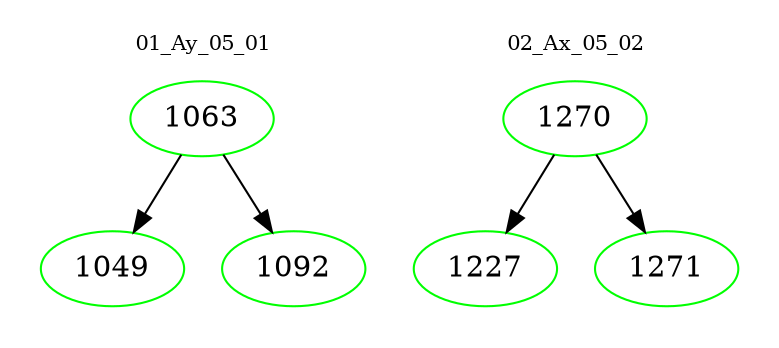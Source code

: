digraph{
subgraph cluster_0 {
color = white
label = "01_Ay_05_01";
fontsize=10;
T0_1063 [label="1063", color="green"]
T0_1063 -> T0_1049 [color="black"]
T0_1049 [label="1049", color="green"]
T0_1063 -> T0_1092 [color="black"]
T0_1092 [label="1092", color="green"]
}
subgraph cluster_1 {
color = white
label = "02_Ax_05_02";
fontsize=10;
T1_1270 [label="1270", color="green"]
T1_1270 -> T1_1227 [color="black"]
T1_1227 [label="1227", color="green"]
T1_1270 -> T1_1271 [color="black"]
T1_1271 [label="1271", color="green"]
}
}
